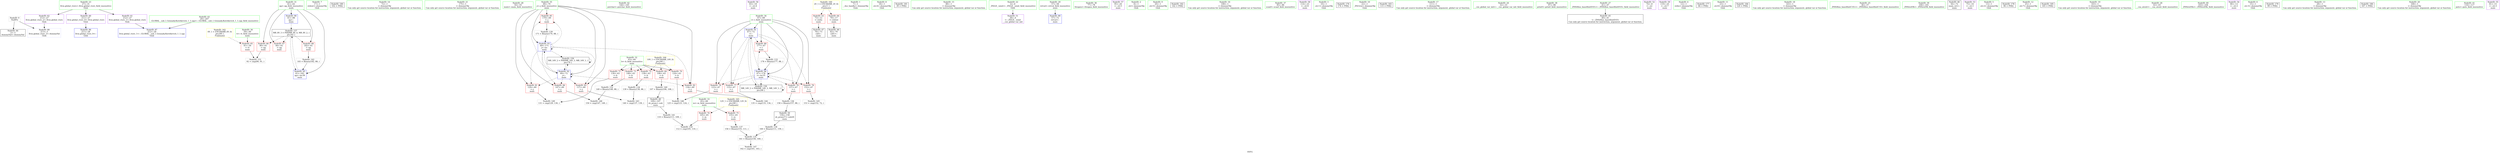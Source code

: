 digraph "SVFG" {
	label="SVFG";

	Node0x5639c3b0f2d0 [shape=record,color=grey,label="{NodeID: 0\nNullPtr}"];
	Node0x5639c3b0f2d0 -> Node0x5639c3b24530[style=solid];
	Node0x5639c3b0f2d0 -> Node0x5639c3b27650[style=solid];
	Node0x5639c3b27820 [shape=record,color=blue,label="{NodeID: 90\n61\<--88\nqq\<--\nmain\n}"];
	Node0x5639c3b27820 -> Node0x5639c3b31df0[style=dashed];
	Node0x5639c3b10230 [shape=record,color=green,label="{NodeID: 7\n17\<--1\nstdout\<--dummyObj\nGlob }"];
	Node0x5639c3b3a110 [shape=record,color=black,label="{NodeID: 180\n102 = PHI()\n}"];
	Node0x5639c3b22ab0 [shape=record,color=green,label="{NodeID: 14\n72\<--1\n\<--dummyObj\nCan only get source location for instruction, argument, global var or function.}"];
	Node0x5639c3b22f80 [shape=record,color=green,label="{NodeID: 21\n175\<--1\n\<--dummyObj\nCan only get source location for instruction, argument, global var or function.}"];
	Node0x5639c3b23680 [shape=record,color=green,label="{NodeID: 28\n54\<--55\nmain\<--main_field_insensitive\n}"];
	Node0x5639c3b23c60 [shape=record,color=green,label="{NodeID: 35\n69\<--70\nj\<--j_field_insensitive\nmain\n}"];
	Node0x5639c3b23c60 -> Node0x5639c3b27040[style=solid];
	Node0x5639c3b23c60 -> Node0x5639c3b27110[style=solid];
	Node0x5639c3b23c60 -> Node0x5639c3b271e0[style=solid];
	Node0x5639c3b23c60 -> Node0x5639c3b272b0[style=solid];
	Node0x5639c3b23c60 -> Node0x5639c3b27380[style=solid];
	Node0x5639c3b23c60 -> Node0x5639c3b279c0[style=solid];
	Node0x5639c3b23c60 -> Node0x5639c3b27a90[style=solid];
	Node0x5639c3b24330 [shape=record,color=green,label="{NodeID: 42\n144\<--145\nputchar\<--putchar_field_insensitive\n}"];
	Node0x5639c3b25610 [shape=record,color=grey,label="{NodeID: 132\n149 = Binary(148, 88, )\n}"];
	Node0x5639c3b25610 -> Node0x5639c3b2c0a0[style=solid];
	Node0x5639c3b0fb20 [shape=record,color=black,label="{NodeID: 49\n109\<--107\nsh_prom\<--sub\nmain\n}"];
	Node0x5639c3b0fb20 -> Node0x5639c3b2b920[style=solid];
	Node0x5639c3b2b620 [shape=record,color=grey,label="{NodeID: 139\n171 = Binary(170, 88, )\n}"];
	Node0x5639c3b2b620 -> Node0x5639c3b27a90[style=solid];
	Node0x5639c3b25b60 [shape=record,color=purple,label="{NodeID: 56\n83\<--18\n\<--.str.4\nmain\n}"];
	Node0x5639c3b2c0a0 [shape=record,color=grey,label="{NodeID: 146\n150 = cmp(147, 149, )\n}"];
	Node0x5639c3b261a0 [shape=record,color=red,label="{NodeID: 63\n73\<--12\n\<--stdin\nmain\n}"];
	Node0x5639c3b261a0 -> Node0x5639c3b24800[style=solid];
	Node0x5639c3b26750 [shape=record,color=red,label="{NodeID: 70\n124\<--63\n\<--b\nmain\n}"];
	Node0x5639c3b26750 -> Node0x5639c3b2c3a0[style=solid];
	Node0x5639c3b32cf0 [shape=record,color=yellow,style=double,label="{NodeID: 160\n2V_1 = ENCHI(MR_2V_0)\npts\{1 \}\nFun[main]}"];
	Node0x5639c3b32cf0 -> Node0x5639c3b261a0[style=dashed];
	Node0x5639c3b32cf0 -> Node0x5639c3b26270[style=dashed];
	Node0x5639c3b26d00 [shape=record,color=red,label="{NodeID: 77\n133\<--67\n\<--i\nmain\n}"];
	Node0x5639c3b26d00 -> Node0x5639c3b2bda0[style=solid];
	Node0x5639c3b272b0 [shape=record,color=red,label="{NodeID: 84\n147\<--69\n\<--j\nmain\n}"];
	Node0x5639c3b272b0 -> Node0x5639c3b2c0a0[style=solid];
	Node0x5639c3b0e3e0 [shape=record,color=green,label="{NodeID: 1\n7\<--1\n__dso_handle\<--dummyObj\nGlob }"];
	Node0x5639c3b278f0 [shape=record,color=blue,label="{NodeID: 91\n67\<--72\ni\<--\nmain\n}"];
	Node0x5639c3b278f0 -> Node0x5639c3b26c30[style=dashed];
	Node0x5639c3b278f0 -> Node0x5639c3b26d00[style=dashed];
	Node0x5639c3b278f0 -> Node0x5639c3b26dd0[style=dashed];
	Node0x5639c3b278f0 -> Node0x5639c3b26ea0[style=dashed];
	Node0x5639c3b278f0 -> Node0x5639c3b26f70[style=dashed];
	Node0x5639c3b278f0 -> Node0x5639c3b27b60[style=dashed];
	Node0x5639c3b278f0 -> Node0x5639c3b322f0[style=dashed];
	Node0x5639c3b0fed0 [shape=record,color=green,label="{NodeID: 8\n18\<--1\n.str.4\<--dummyObj\nGlob }"];
	Node0x5639c3b3a1e0 [shape=record,color=black,label="{NodeID: 181\n39 = PHI()\n}"];
	Node0x5639c3b22b40 [shape=record,color=green,label="{NodeID: 15\n88\<--1\n\<--dummyObj\nCan only get source location for instruction, argument, global var or function.}"];
	Node0x5639c3b23080 [shape=record,color=green,label="{NodeID: 22\n4\<--6\n_ZStL8__ioinit\<--_ZStL8__ioinit_field_insensitive\nGlob }"];
	Node0x5639c3b23080 -> Node0x5639c3b0fcc0[style=solid];
	Node0x5639c3b23780 [shape=record,color=green,label="{NodeID: 29\n57\<--58\nretval\<--retval_field_insensitive\nmain\n}"];
	Node0x5639c3b23780 -> Node0x5639c3b27750[style=solid];
	Node0x5639c3b23d30 [shape=record,color=green,label="{NodeID: 36\n77\<--78\nfreopen\<--freopen_field_insensitive\n}"];
	Node0x5639c3b24430 [shape=record,color=green,label="{NodeID: 43\n29\<--207\n_GLOBAL__sub_I_Gennady.Korotkevich_1_1.cpp\<--_GLOBAL__sub_I_Gennady.Korotkevich_1_1.cpp_field_insensitive\n}"];
	Node0x5639c3b24430 -> Node0x5639c3b27550[style=solid];
	Node0x5639c3b25790 [shape=record,color=grey,label="{NodeID: 133\n178 = Binary(177, 88, )\n}"];
	Node0x5639c3b25790 -> Node0x5639c3b27b60[style=solid];
	Node0x5639c3b0fbf0 [shape=record,color=black,label="{NodeID: 50\n159\<--158\nsh_prom27\<--sub26\nmain\n}"];
	Node0x5639c3b0fbf0 -> Node0x5639c3b2b4a0[style=solid];
	Node0x5639c3b2b7a0 [shape=record,color=grey,label="{NodeID: 140\n107 = Binary(106, 108, )\n}"];
	Node0x5639c3b2b7a0 -> Node0x5639c3b0fb20[style=solid];
	Node0x5639c3b25c30 [shape=record,color=purple,label="{NodeID: 57\n95\<--20\n\<--.str.5\nmain\n}"];
	Node0x5639c3b2c220 [shape=record,color=grey,label="{NodeID: 147\n162 = cmp(161, 163, )\n}"];
	Node0x5639c3b26270 [shape=record,color=red,label="{NodeID: 64\n79\<--17\n\<--stdout\nmain\n}"];
	Node0x5639c3b26270 -> Node0x5639c3b0fa50[style=solid];
	Node0x5639c3b26820 [shape=record,color=red,label="{NodeID: 71\n130\<--63\n\<--b\nmain\n}"];
	Node0x5639c3b26820 -> Node0x5639c3b2c520[style=solid];
	Node0x5639c3b26dd0 [shape=record,color=red,label="{NodeID: 78\n152\<--67\n\<--i\nmain\n}"];
	Node0x5639c3b26dd0 -> Node0x5639c3b2bf20[style=solid];
	Node0x5639c3b27380 [shape=record,color=red,label="{NodeID: 85\n170\<--69\n\<--j\nmain\n}"];
	Node0x5639c3b27380 -> Node0x5639c3b2b620[style=solid];
	Node0x5639c3b10840 [shape=record,color=green,label="{NodeID: 2\n8\<--1\n.str\<--dummyObj\nGlob }"];
	Node0x5639c3b279c0 [shape=record,color=blue,label="{NodeID: 92\n69\<--72\nj\<--\nmain\n}"];
	Node0x5639c3b279c0 -> Node0x5639c3b27040[style=dashed];
	Node0x5639c3b279c0 -> Node0x5639c3b27110[style=dashed];
	Node0x5639c3b279c0 -> Node0x5639c3b271e0[style=dashed];
	Node0x5639c3b279c0 -> Node0x5639c3b272b0[style=dashed];
	Node0x5639c3b279c0 -> Node0x5639c3b27380[style=dashed];
	Node0x5639c3b279c0 -> Node0x5639c3b279c0[style=dashed];
	Node0x5639c3b279c0 -> Node0x5639c3b27a90[style=dashed];
	Node0x5639c3b279c0 -> Node0x5639c3b327f0[style=dashed];
	Node0x5639c3b0ff60 [shape=record,color=green,label="{NodeID: 9\n20\<--1\n.str.5\<--dummyObj\nGlob }"];
	Node0x5639c3b3a2b0 [shape=record,color=black,label="{NodeID: 182\n142 = PHI()\n}"];
	Node0x5639c3b22bd0 [shape=record,color=green,label="{NodeID: 16\n108\<--1\n\<--dummyObj\nCan only get source location for instruction, argument, global var or function.}"];
	Node0x5639c3b23180 [shape=record,color=green,label="{NodeID: 23\n27\<--31\nllvm.global_ctors\<--llvm.global_ctors_field_insensitive\nGlob }"];
	Node0x5639c3b23180 -> Node0x5639c3b25ea0[style=solid];
	Node0x5639c3b23180 -> Node0x5639c3b25fa0[style=solid];
	Node0x5639c3b23180 -> Node0x5639c3b260a0[style=solid];
	Node0x5639c3b23850 [shape=record,color=green,label="{NodeID: 30\n59\<--60\ntt\<--tt_field_insensitive\nmain\n}"];
	Node0x5639c3b23850 -> Node0x5639c3b26340[style=solid];
	Node0x5639c3b23e30 [shape=record,color=green,label="{NodeID: 37\n85\<--86\nscanf\<--scanf_field_insensitive\n}"];
	Node0x5639c3b24530 [shape=record,color=black,label="{NodeID: 44\n2\<--3\ndummyVal\<--dummyVal\n}"];
	Node0x5639c3b2aea0 [shape=record,color=grey,label="{NodeID: 134\n139 = Binary(138, 88, )\n}"];
	Node0x5639c3b2aea0 -> Node0x5639c3b2bc20[style=solid];
	Node0x5639c3b0fcc0 [shape=record,color=purple,label="{NodeID: 51\n38\<--4\n\<--_ZStL8__ioinit\n__cxx_global_var_init\n}"];
	Node0x5639c3b2b920 [shape=record,color=grey,label="{NodeID: 141\n110 = Binary(111, 109, )\n}"];
	Node0x5639c3b2b920 -> Node0x5639c3b2c6a0[style=solid];
	Node0x5639c3b25d00 [shape=record,color=purple,label="{NodeID: 58\n114\<--23\n\<--.str.6\nmain\n}"];
	Node0x5639c3b2c3a0 [shape=record,color=grey,label="{NodeID: 148\n125 = cmp(123, 124, )\n}"];
	Node0x5639c3b26340 [shape=record,color=red,label="{NodeID: 65\n91\<--59\n\<--tt\nmain\n}"];
	Node0x5639c3b26340 -> Node0x5639c3b2c820[style=solid];
	Node0x5639c3b268f0 [shape=record,color=red,label="{NodeID: 72\n138\<--63\n\<--b\nmain\n}"];
	Node0x5639c3b268f0 -> Node0x5639c3b2aea0[style=solid];
	Node0x5639c3b338f0 [shape=record,color=yellow,style=double,label="{NodeID: 162\n6V_1 = ENCHI(MR_6V_0)\npts\{60 \}\nFun[main]}"];
	Node0x5639c3b338f0 -> Node0x5639c3b26340[style=dashed];
	Node0x5639c3b26ea0 [shape=record,color=red,label="{NodeID: 79\n157\<--67\n\<--i\nmain\n}"];
	Node0x5639c3b26ea0 -> Node0x5639c3b2b1a0[style=solid];
	Node0x5639c3b27450 [shape=record,color=blue,label="{NodeID: 86\n211\<--28\nllvm.global_ctors_0\<--\nGlob }"];
	Node0x5639c3b0f8a0 [shape=record,color=green,label="{NodeID: 3\n10\<--1\n.str.1\<--dummyObj\nGlob }"];
	Node0x5639c393a920 [shape=record,color=black,label="{NodeID: 176\n174 = PHI()\n}"];
	Node0x5639c3b27a90 [shape=record,color=blue,label="{NodeID: 93\n69\<--171\nj\<--inc\nmain\n}"];
	Node0x5639c3b27a90 -> Node0x5639c3b27040[style=dashed];
	Node0x5639c3b27a90 -> Node0x5639c3b27110[style=dashed];
	Node0x5639c3b27a90 -> Node0x5639c3b271e0[style=dashed];
	Node0x5639c3b27a90 -> Node0x5639c3b272b0[style=dashed];
	Node0x5639c3b27a90 -> Node0x5639c3b27380[style=dashed];
	Node0x5639c3b27a90 -> Node0x5639c3b279c0[style=dashed];
	Node0x5639c3b27a90 -> Node0x5639c3b27a90[style=dashed];
	Node0x5639c3b27a90 -> Node0x5639c3b327f0[style=dashed];
	Node0x5639c3b0fff0 [shape=record,color=green,label="{NodeID: 10\n22\<--1\n_ZSt3cin\<--dummyObj\nGlob }"];
	Node0x5639c3b3a3b0 [shape=record,color=black,label="{NodeID: 183\n115 = PHI()\n}"];
	Node0x5639c3b22c60 [shape=record,color=green,label="{NodeID: 17\n111\<--1\n\<--dummyObj\nCan only get source location for instruction, argument, global var or function.}"];
	Node0x5639c3b23280 [shape=record,color=green,label="{NodeID: 24\n32\<--33\n__cxx_global_var_init\<--__cxx_global_var_init_field_insensitive\n}"];
	Node0x5639c3b23920 [shape=record,color=green,label="{NodeID: 31\n61\<--62\nqq\<--qq_field_insensitive\nmain\n}"];
	Node0x5639c3b23920 -> Node0x5639c3b26410[style=solid];
	Node0x5639c3b23920 -> Node0x5639c3b264e0[style=solid];
	Node0x5639c3b23920 -> Node0x5639c3b265b0[style=solid];
	Node0x5639c3b23920 -> Node0x5639c3b27820[style=solid];
	Node0x5639c3b23920 -> Node0x5639c3b27c30[style=solid];
	Node0x5639c3b23f30 [shape=record,color=green,label="{NodeID: 38\n97\<--98\nprintf\<--printf_field_insensitive\n}"];
	Node0x5639c3b24630 [shape=record,color=black,label="{NodeID: 45\n40\<--41\n\<--_ZNSt8ios_base4InitD1Ev\nCan only get source location for instruction, argument, global var or function.}"];
	Node0x5639c3b2b020 [shape=record,color=grey,label="{NodeID: 135\n161 = Binary(156, 160, )\n}"];
	Node0x5639c3b2b020 -> Node0x5639c3b2c220[style=solid];
	Node0x5639c3b0fd90 [shape=record,color=purple,label="{NodeID: 52\n74\<--8\n\<--.str\nmain\n}"];
	Node0x5639c3b2baa0 [shape=record,color=grey,label="{NodeID: 142\n183 = Binary(182, 88, )\n}"];
	Node0x5639c3b2baa0 -> Node0x5639c3b27c30[style=solid];
	Node0x5639c3b25dd0 [shape=record,color=purple,label="{NodeID: 59\n119\<--25\n\<--.str.7\nmain\n}"];
	Node0x5639c3b2c520 [shape=record,color=grey,label="{NodeID: 149\n131 = cmp(129, 130, )\n}"];
	Node0x5639c3b26410 [shape=record,color=red,label="{NodeID: 66\n90\<--61\n\<--qq\nmain\n}"];
	Node0x5639c3b26410 -> Node0x5639c3b2c820[style=solid];
	Node0x5639c3b269c0 [shape=record,color=red,label="{NodeID: 73\n148\<--63\n\<--b\nmain\n}"];
	Node0x5639c3b269c0 -> Node0x5639c3b25610[style=solid];
	Node0x5639c3b26f70 [shape=record,color=red,label="{NodeID: 80\n177\<--67\n\<--i\nmain\n}"];
	Node0x5639c3b26f70 -> Node0x5639c3b25790[style=solid];
	Node0x5639c3b27550 [shape=record,color=blue,label="{NodeID: 87\n212\<--29\nllvm.global_ctors_1\<--_GLOBAL__sub_I_Gennady.Korotkevich_1_1.cpp\nGlob }"];
	Node0x5639c3b0f720 [shape=record,color=green,label="{NodeID: 4\n12\<--1\nstdin\<--dummyObj\nGlob }"];
	Node0x5639c3b396e0 [shape=record,color=black,label="{NodeID: 177\n84 = PHI()\n}"];
	Node0x5639c3b27b60 [shape=record,color=blue,label="{NodeID: 94\n67\<--178\ni\<--inc35\nmain\n}"];
	Node0x5639c3b27b60 -> Node0x5639c3b26c30[style=dashed];
	Node0x5639c3b27b60 -> Node0x5639c3b26d00[style=dashed];
	Node0x5639c3b27b60 -> Node0x5639c3b26dd0[style=dashed];
	Node0x5639c3b27b60 -> Node0x5639c3b26ea0[style=dashed];
	Node0x5639c3b27b60 -> Node0x5639c3b26f70[style=dashed];
	Node0x5639c3b27b60 -> Node0x5639c3b27b60[style=dashed];
	Node0x5639c3b27b60 -> Node0x5639c3b322f0[style=dashed];
	Node0x5639c3b10970 [shape=record,color=green,label="{NodeID: 11\n23\<--1\n.str.6\<--dummyObj\nGlob }"];
	Node0x5639c3b3a4b0 [shape=record,color=black,label="{NodeID: 184\n120 = PHI()\n}"];
	Node0x5639c3b22cf0 [shape=record,color=green,label="{NodeID: 18\n143\<--1\n\<--dummyObj\nCan only get source location for instruction, argument, global var or function.}"];
	Node0x5639c3b23380 [shape=record,color=green,label="{NodeID: 25\n36\<--37\n_ZNSt8ios_base4InitC1Ev\<--_ZNSt8ios_base4InitC1Ev_field_insensitive\n}"];
	Node0x5639c3b239f0 [shape=record,color=green,label="{NodeID: 32\n63\<--64\nb\<--b_field_insensitive\nmain\n}"];
	Node0x5639c3b239f0 -> Node0x5639c3b26680[style=solid];
	Node0x5639c3b239f0 -> Node0x5639c3b26750[style=solid];
	Node0x5639c3b239f0 -> Node0x5639c3b26820[style=solid];
	Node0x5639c3b239f0 -> Node0x5639c3b268f0[style=solid];
	Node0x5639c3b239f0 -> Node0x5639c3b269c0[style=solid];
	Node0x5639c3b24030 [shape=record,color=green,label="{NodeID: 39\n100\<--101\n_ZNSirsERi\<--_ZNSirsERi_field_insensitive\n}"];
	Node0x5639c3b24730 [shape=record,color=black,label="{NodeID: 46\n56\<--72\nmain_ret\<--\nmain\n}"];
	Node0x5639c3b2b1a0 [shape=record,color=grey,label="{NodeID: 136\n158 = Binary(157, 88, )\n}"];
	Node0x5639c3b2b1a0 -> Node0x5639c3b0fbf0[style=solid];
	Node0x5639c3b258f0 [shape=record,color=purple,label="{NodeID: 53\n75\<--10\n\<--.str.1\nmain\n}"];
	Node0x5639c3b2bc20 [shape=record,color=grey,label="{NodeID: 143\n140 = cmp(137, 139, )\n}"];
	Node0x5639c3b25ea0 [shape=record,color=purple,label="{NodeID: 60\n211\<--27\nllvm.global_ctors_0\<--llvm.global_ctors\nGlob }"];
	Node0x5639c3b25ea0 -> Node0x5639c3b27450[style=solid];
	Node0x5639c3b2c6a0 [shape=record,color=grey,label="{NodeID: 150\n112 = cmp(105, 110, )\n}"];
	Node0x5639c3b264e0 [shape=record,color=red,label="{NodeID: 67\n94\<--61\n\<--qq\nmain\n}"];
	Node0x5639c3b31df0 [shape=record,color=black,label="{NodeID: 157\nMR_8V_3 = PHI(MR_8V_4, MR_8V_2, )\npts\{62 \}\n}"];
	Node0x5639c3b31df0 -> Node0x5639c3b26410[style=dashed];
	Node0x5639c3b31df0 -> Node0x5639c3b264e0[style=dashed];
	Node0x5639c3b31df0 -> Node0x5639c3b265b0[style=dashed];
	Node0x5639c3b31df0 -> Node0x5639c3b27c30[style=dashed];
	Node0x5639c3b26a90 [shape=record,color=red,label="{NodeID: 74\n105\<--65\n\<--m\nmain\n}"];
	Node0x5639c3b26a90 -> Node0x5639c3b2c6a0[style=solid];
	Node0x5639c3b33ab0 [shape=record,color=yellow,style=double,label="{NodeID: 164\n10V_1 = ENCHI(MR_10V_0)\npts\{64 \}\nFun[main]}"];
	Node0x5639c3b33ab0 -> Node0x5639c3b26680[style=dashed];
	Node0x5639c3b33ab0 -> Node0x5639c3b26750[style=dashed];
	Node0x5639c3b33ab0 -> Node0x5639c3b26820[style=dashed];
	Node0x5639c3b33ab0 -> Node0x5639c3b268f0[style=dashed];
	Node0x5639c3b33ab0 -> Node0x5639c3b269c0[style=dashed];
	Node0x5639c3b27040 [shape=record,color=red,label="{NodeID: 81\n129\<--69\n\<--j\nmain\n}"];
	Node0x5639c3b27040 -> Node0x5639c3b2c520[style=solid];
	Node0x5639c3b27650 [shape=record,color=blue, style = dotted,label="{NodeID: 88\n213\<--3\nllvm.global_ctors_2\<--dummyVal\nGlob }"];
	Node0x5639c3b0f7b0 [shape=record,color=green,label="{NodeID: 5\n13\<--1\n.str.2\<--dummyObj\nGlob }"];
	Node0x5639c3b397e0 [shape=record,color=black,label="{NodeID: 178\n96 = PHI()\n}"];
	Node0x5639c3b27c30 [shape=record,color=blue,label="{NodeID: 95\n61\<--183\nqq\<--inc38\nmain\n}"];
	Node0x5639c3b27c30 -> Node0x5639c3b31df0[style=dashed];
	Node0x5639c3b10a40 [shape=record,color=green,label="{NodeID: 12\n25\<--1\n.str.7\<--dummyObj\nGlob }"];
	Node0x5639c3b3a5b0 [shape=record,color=black,label="{NodeID: 185\n165 = PHI()\n}"];
	Node0x5639c3b22d80 [shape=record,color=green,label="{NodeID: 19\n163\<--1\n\<--dummyObj\nCan only get source location for instruction, argument, global var or function.}"];
	Node0x5639c3b23480 [shape=record,color=green,label="{NodeID: 26\n42\<--43\n__cxa_atexit\<--__cxa_atexit_field_insensitive\n}"];
	Node0x5639c3b23ac0 [shape=record,color=green,label="{NodeID: 33\n65\<--66\nm\<--m_field_insensitive\nmain\n}"];
	Node0x5639c3b23ac0 -> Node0x5639c3b26a90[style=solid];
	Node0x5639c3b23ac0 -> Node0x5639c3b26b60[style=solid];
	Node0x5639c3b24130 [shape=record,color=green,label="{NodeID: 40\n103\<--104\n_ZNSirsERx\<--_ZNSirsERx_field_insensitive\n}"];
	Node0x5639c3b24800 [shape=record,color=black,label="{NodeID: 47\n76\<--73\ncall\<--\nmain\n}"];
	Node0x5639c3b2b320 [shape=record,color=grey,label="{NodeID: 137\n156 = Binary(155, 111, )\n}"];
	Node0x5639c3b2b320 -> Node0x5639c3b2b020[style=solid];
	Node0x5639c3b259c0 [shape=record,color=purple,label="{NodeID: 54\n80\<--13\n\<--.str.2\nmain\n}"];
	Node0x5639c3b2bda0 [shape=record,color=grey,label="{NodeID: 144\n135 = cmp(133, 134, )\n}"];
	Node0x5639c3b25fa0 [shape=record,color=purple,label="{NodeID: 61\n212\<--27\nllvm.global_ctors_1\<--llvm.global_ctors\nGlob }"];
	Node0x5639c3b25fa0 -> Node0x5639c3b27550[style=solid];
	Node0x5639c3b2c820 [shape=record,color=grey,label="{NodeID: 151\n92 = cmp(90, 91, )\n}"];
	Node0x5639c3b265b0 [shape=record,color=red,label="{NodeID: 68\n182\<--61\n\<--qq\nmain\n}"];
	Node0x5639c3b265b0 -> Node0x5639c3b2baa0[style=solid];
	Node0x5639c3b322f0 [shape=record,color=black,label="{NodeID: 158\nMR_14V_2 = PHI(MR_14V_3, MR_14V_1, )\npts\{68 \}\n}"];
	Node0x5639c3b322f0 -> Node0x5639c3b278f0[style=dashed];
	Node0x5639c3b322f0 -> Node0x5639c3b322f0[style=dashed];
	Node0x5639c3b26b60 [shape=record,color=red,label="{NodeID: 75\n155\<--65\n\<--m\nmain\n}"];
	Node0x5639c3b26b60 -> Node0x5639c3b2b320[style=solid];
	Node0x5639c3b33b90 [shape=record,color=yellow,style=double,label="{NodeID: 165\n12V_1 = ENCHI(MR_12V_0)\npts\{66 \}\nFun[main]}"];
	Node0x5639c3b33b90 -> Node0x5639c3b26a90[style=dashed];
	Node0x5639c3b33b90 -> Node0x5639c3b26b60[style=dashed];
	Node0x5639c3b27110 [shape=record,color=red,label="{NodeID: 82\n134\<--69\n\<--j\nmain\n}"];
	Node0x5639c3b27110 -> Node0x5639c3b2bda0[style=solid];
	Node0x5639c3b27750 [shape=record,color=blue,label="{NodeID: 89\n57\<--72\nretval\<--\nmain\n}"];
	Node0x5639c3b101a0 [shape=record,color=green,label="{NodeID: 6\n15\<--1\n.str.3\<--dummyObj\nGlob }"];
	Node0x5639c3b39fe0 [shape=record,color=black,label="{NodeID: 179\n99 = PHI()\n}"];
	Node0x5639c3b10b10 [shape=record,color=green,label="{NodeID: 13\n28\<--1\n\<--dummyObj\nCan only get source location for instruction, argument, global var or function.}"];
	Node0x5639c3b3a6b0 [shape=record,color=black,label="{NodeID: 186\n167 = PHI()\n}"];
	Node0x5639c3b22e80 [shape=record,color=green,label="{NodeID: 20\n168\<--1\n\<--dummyObj\nCan only get source location for instruction, argument, global var or function.}"];
	Node0x5639c3b23580 [shape=record,color=green,label="{NodeID: 27\n41\<--47\n_ZNSt8ios_base4InitD1Ev\<--_ZNSt8ios_base4InitD1Ev_field_insensitive\n}"];
	Node0x5639c3b23580 -> Node0x5639c3b24630[style=solid];
	Node0x5639c3b23b90 [shape=record,color=green,label="{NodeID: 34\n67\<--68\ni\<--i_field_insensitive\nmain\n}"];
	Node0x5639c3b23b90 -> Node0x5639c3b26c30[style=solid];
	Node0x5639c3b23b90 -> Node0x5639c3b26d00[style=solid];
	Node0x5639c3b23b90 -> Node0x5639c3b26dd0[style=solid];
	Node0x5639c3b23b90 -> Node0x5639c3b26ea0[style=solid];
	Node0x5639c3b23b90 -> Node0x5639c3b26f70[style=solid];
	Node0x5639c3b23b90 -> Node0x5639c3b278f0[style=solid];
	Node0x5639c3b23b90 -> Node0x5639c3b27b60[style=solid];
	Node0x5639c3b24230 [shape=record,color=green,label="{NodeID: 41\n116\<--117\nputs\<--puts_field_insensitive\n}"];
	Node0x5639c3b0fa50 [shape=record,color=black,label="{NodeID: 48\n82\<--79\ncall1\<--\nmain\n}"];
	Node0x5639c3b2b4a0 [shape=record,color=grey,label="{NodeID: 138\n160 = Binary(111, 159, )\n}"];
	Node0x5639c3b2b4a0 -> Node0x5639c3b2b020[style=solid];
	Node0x5639c3b25a90 [shape=record,color=purple,label="{NodeID: 55\n81\<--15\n\<--.str.3\nmain\n}"];
	Node0x5639c3b2bf20 [shape=record,color=grey,label="{NodeID: 145\n153 = cmp(152, 72, )\n}"];
	Node0x5639c3b260a0 [shape=record,color=purple,label="{NodeID: 62\n213\<--27\nllvm.global_ctors_2\<--llvm.global_ctors\nGlob }"];
	Node0x5639c3b260a0 -> Node0x5639c3b27650[style=solid];
	Node0x5639c3b26680 [shape=record,color=red,label="{NodeID: 69\n106\<--63\n\<--b\nmain\n}"];
	Node0x5639c3b26680 -> Node0x5639c3b2b7a0[style=solid];
	Node0x5639c3b327f0 [shape=record,color=black,label="{NodeID: 159\nMR_16V_2 = PHI(MR_16V_3, MR_16V_1, )\npts\{70 \}\n}"];
	Node0x5639c3b327f0 -> Node0x5639c3b279c0[style=dashed];
	Node0x5639c3b327f0 -> Node0x5639c3b327f0[style=dashed];
	Node0x5639c3b26c30 [shape=record,color=red,label="{NodeID: 76\n123\<--67\n\<--i\nmain\n}"];
	Node0x5639c3b26c30 -> Node0x5639c3b2c3a0[style=solid];
	Node0x5639c3b271e0 [shape=record,color=red,label="{NodeID: 83\n137\<--69\n\<--j\nmain\n}"];
	Node0x5639c3b271e0 -> Node0x5639c3b2bc20[style=solid];
}
